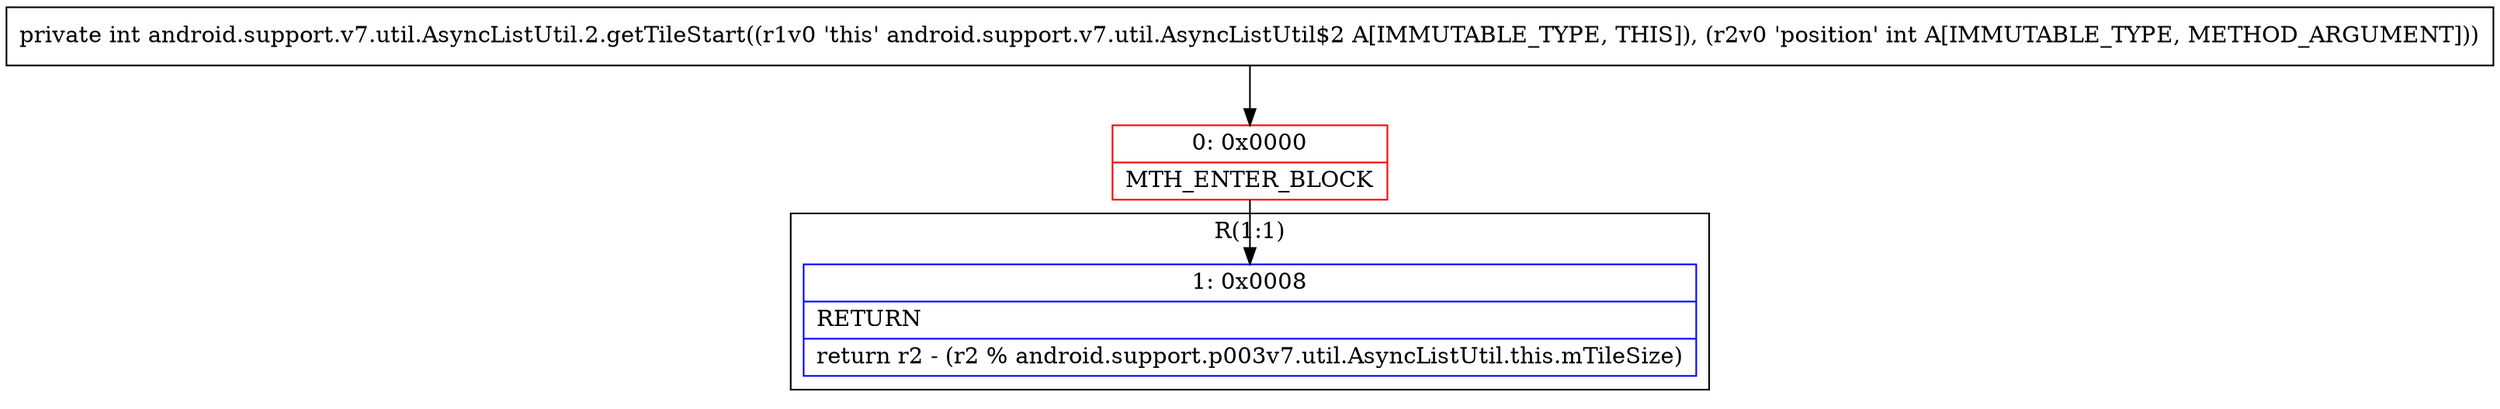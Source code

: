 digraph "CFG forandroid.support.v7.util.AsyncListUtil.2.getTileStart(I)I" {
subgraph cluster_Region_1920052483 {
label = "R(1:1)";
node [shape=record,color=blue];
Node_1 [shape=record,label="{1\:\ 0x0008|RETURN\l|return r2 \- (r2 % android.support.p003v7.util.AsyncListUtil.this.mTileSize)\l}"];
}
Node_0 [shape=record,color=red,label="{0\:\ 0x0000|MTH_ENTER_BLOCK\l}"];
MethodNode[shape=record,label="{private int android.support.v7.util.AsyncListUtil.2.getTileStart((r1v0 'this' android.support.v7.util.AsyncListUtil$2 A[IMMUTABLE_TYPE, THIS]), (r2v0 'position' int A[IMMUTABLE_TYPE, METHOD_ARGUMENT])) }"];
MethodNode -> Node_0;
Node_0 -> Node_1;
}

